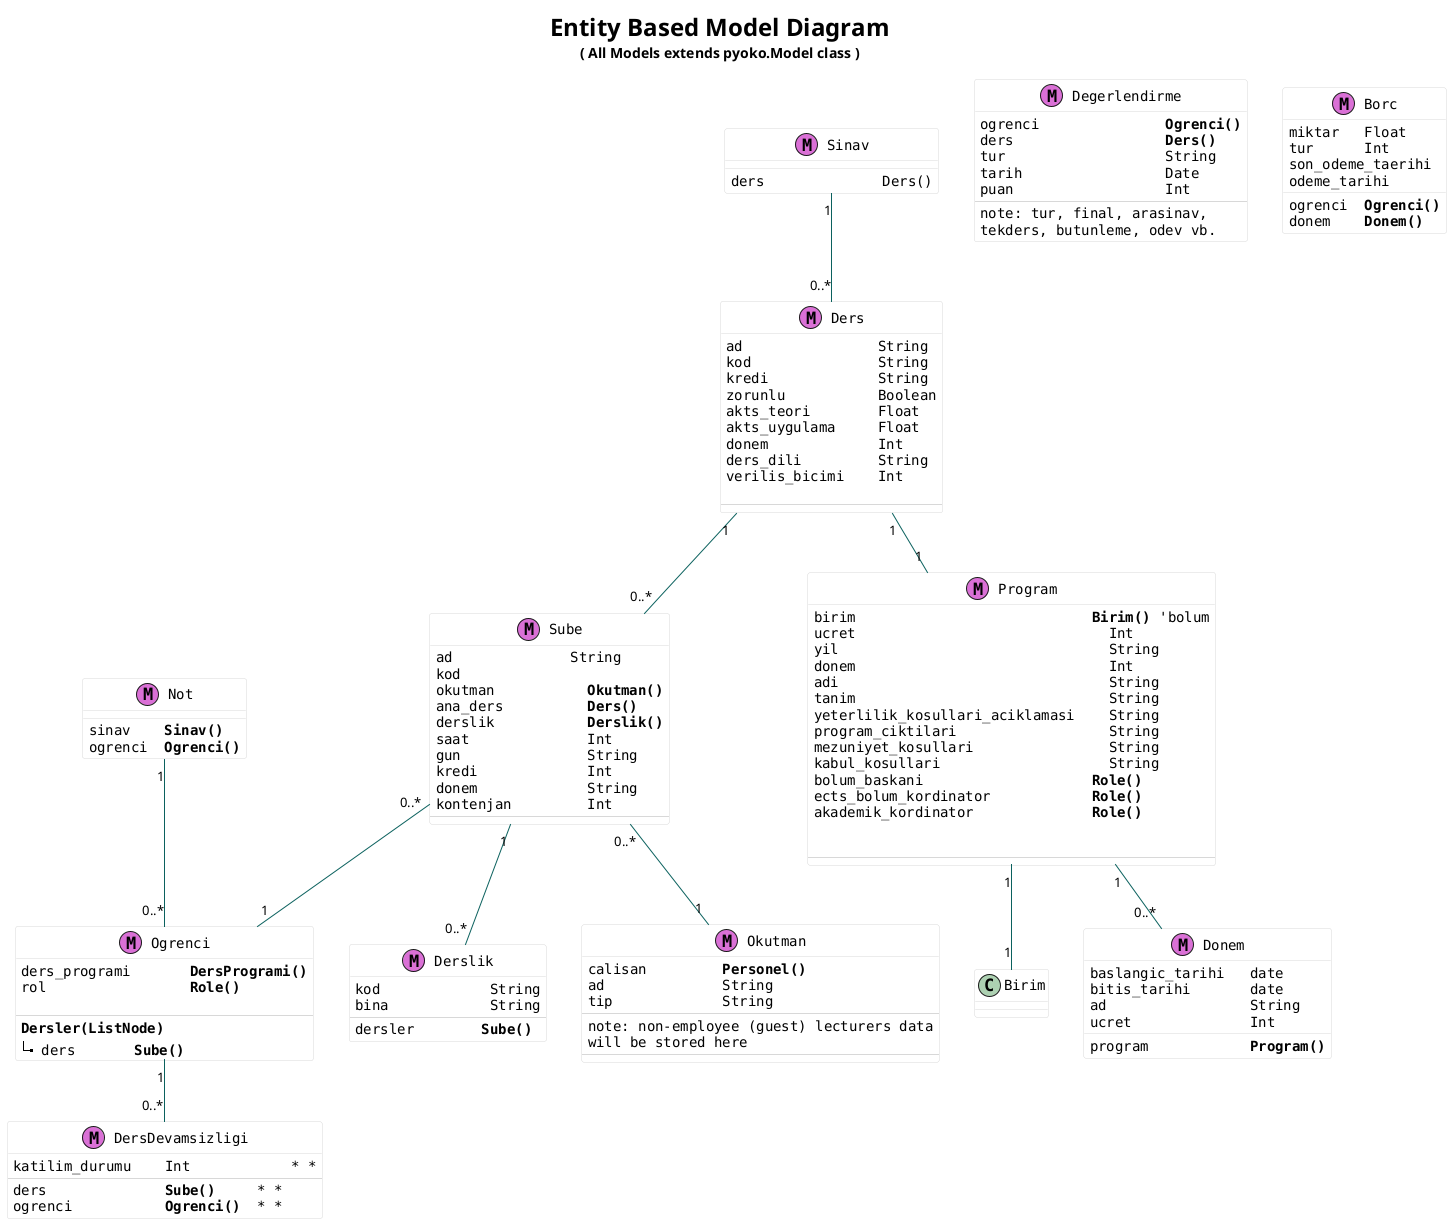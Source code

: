 @startuml

skinparam classAttributeFontName Monospaced
skinparam classBackgroundColor #FFFFFF
skinparam classBorderColor #D8D8D8
skinparam packageBorderColor #BDBDBD
skinparam classArrowColor #0B615E
skinparam shadowing false

'skinparam monochrome true
'skinparam nodesep 100
'skinparam ranksep 100
'note "All <color:black><b> (M)odels</b></color> extends <b>pyoko.Model</b> class" as N #orchid
title
<size:24>Entity Based Model Diagram</size>
( All Models extends <b>pyoko.Model</b> class )
endtitle
'legend left
'n..*     n or more instances
'n..m    Min n, Max m instances
'endlegend



class Okutman<<(M,orchid)>>{
calisan         **Personel()**
ad              String
tip             String
--
note: non-employee (guest) lecturers data
will be stored here
--
}

class Program<<(M,orchid)>>{
birim                            **Birim()** 'bolum
ucret                              Int
yil                                String
donem                              Int
adi                                String
tanim                              String
yeterlilik_kosullari_aciklamasi    String
program_ciktilari                  String
mezuniyet_kosullari                String
kabul_kosullari                    String
bolum_baskani                    **Role()**
ects_bolum_kordinator            **Role()**
akademik_kordinator              **Role()**


--
}
class Derslik<<(M,orchid)>>{
kod             String
bina            String
--
dersler        **Sube()**
}

class Sube<<(M,orchid)>>{
ad              String
kod
okutman           **Okutman()**
ana_ders          **Ders()**
derslik           **Derslik()**
saat              Int
gun               String
kredi             Int
donem             String
kontenjan         Int
--
}

class Ders<<(M,orchid)>>{
ad                String
kod               String
kredi             String
zorunlu           Boolean
akts_teori        Float
akts_uygulama     Float
donem             Int
ders_dili         String
verilis_bicimi    Int

--
}


class Sinav <<(M,orchid)>> {
ders              Ders()

}
class Ogrenci <<(M,orchid)>> {
ders_programi       **DersProgrami()**
rol                 **Role()**

--
**Dersler(ListNode)**
|_ ders       **Sube()**
}


class Degerlendirme <<(M,orchid)>> {
ogrenci               **Ogrenci()**
ders                  **Ders()**
tur                   String
tarih                 Date
puan                  Int
--
note: tur, final, arasinav,
tekders, butunleme, odev vb.
}

class DersDevamsizligi <<(M,orchid)>> {
katilim_durumu    Int            * *
--
ders              **Sube()**     * *
ogrenci           **Ogrenci()**  * *
}

class Borc <<(M,orchid)>> {
miktar   Float
tur      Int
ogrenci  **Ogrenci()**
donem    **Donem()**
son_odeme_taerihi
odeme_tarihi
}


class Not <<(M,orchid)>> {
sinav    **Sinav()**
ogrenci  **Ogrenci()**
}

class Donem <<(M,orchid)>> {
baslangic_tarihi   date
bitis_tarihi       date
ad                 String
ucret              Int
program            **Program()**
}


Sube "1" -- "0..*" Derslik
Sinav "1" -- "0..*" Ders
Not "1" --"0..*" Ogrenci


Sube "0..*" -- "1" Okutman
Sube "0..*" -- "1" Ogrenci

Ders "1" --  "1" Program
Ders "1" -- "0..*" Sube

Program "1" -- "1" Birim
Ogrenci "1" -- "0..*" DersDevamsizligi
Program "1"-- "0..*" Donem

@enduml
